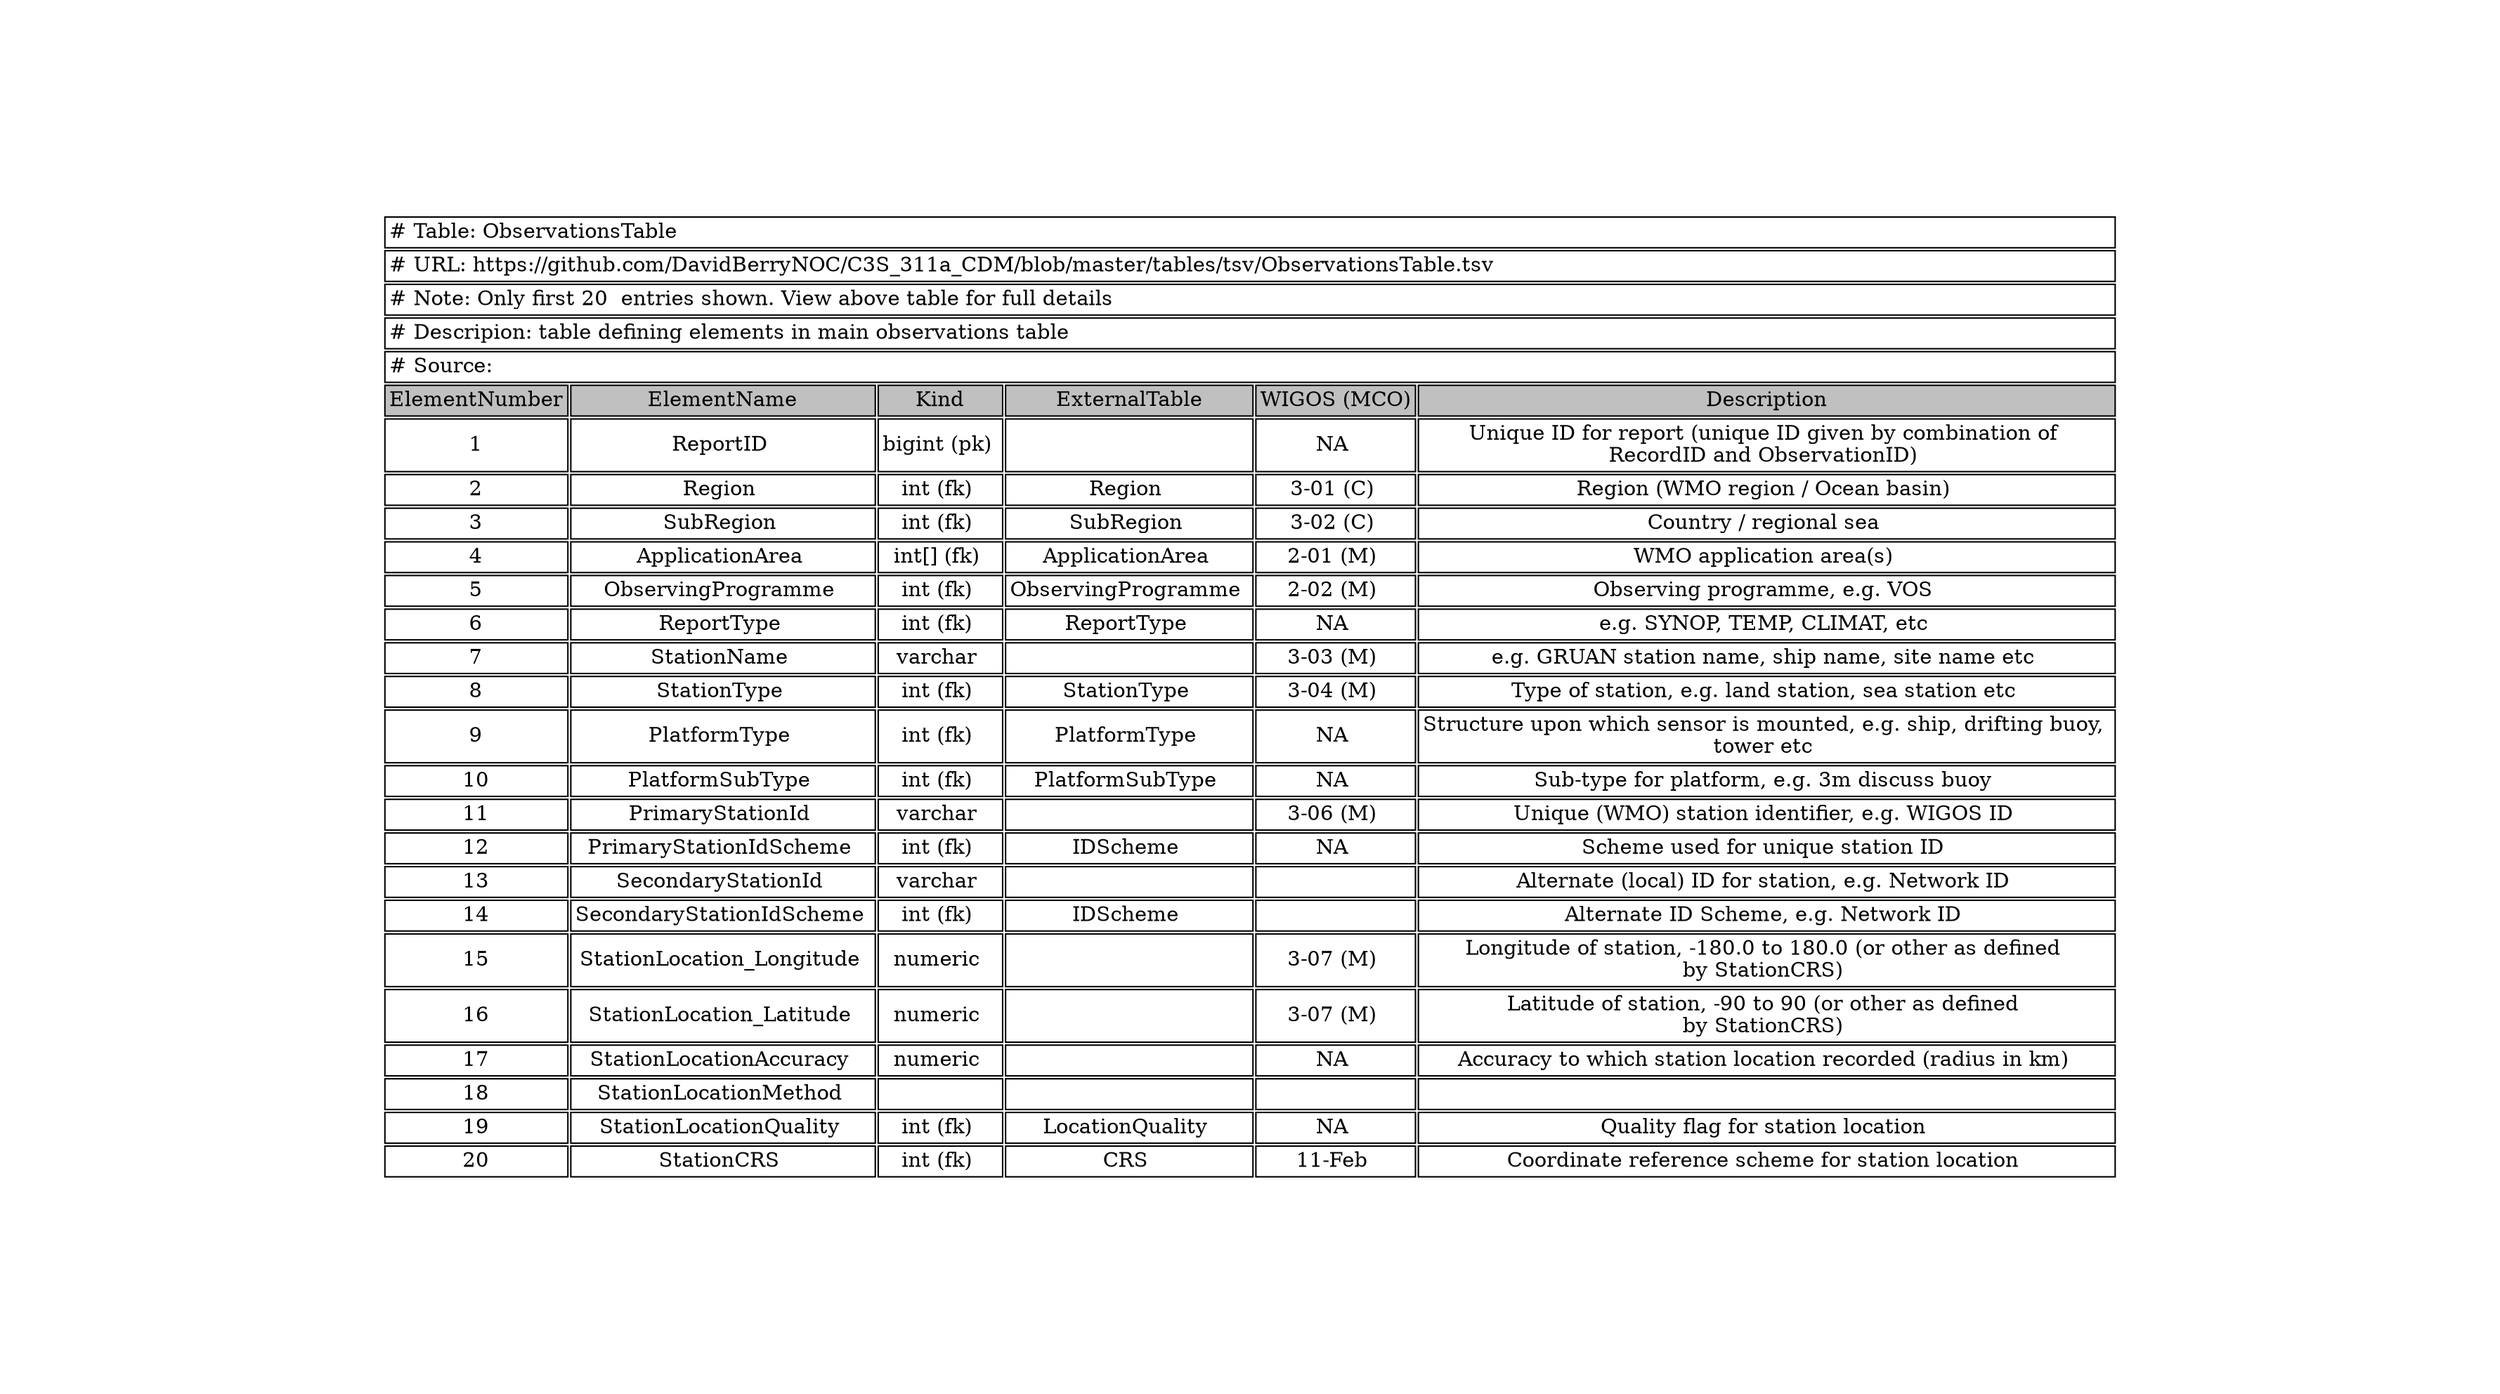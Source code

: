 digraph ObservationsTable {
node [color=white]
ObservationsTable [label=<<TABLE BORDER="0" CELLBORDER="1" CELLSPACING="2" COLOR="BLACK">
<TR><TD COLSPAN="6" ALIGN="left"># Table: ObservationsTable</TD></TR>
<TR><TD COLSPAN="6" ALIGN="left"># URL: https://github.com/DavidBerryNOC/C3S_311a_CDM/blob/master/tables/tsv/ObservationsTable.tsv</TD></TR>
<TR><TD COLSPAN="6" ALIGN="left"># Note: Only first 20  entries shown. View above table for full details</TD></TR>
<TR><TD ALIGN="left" COLSPAN="6"># Descripion: table defining elements in main observations table</TD></TR>
<TR><TD ALIGN="left" COLSPAN="6"># Source:</TD></TR>
<TR><TD BGCOLOR="GRAY">ElementNumber</TD><TD BGCOLOR="GRAY">ElementName</TD><TD BGCOLOR="GRAY">Kind</TD><TD BGCOLOR="GRAY">ExternalTable</TD><TD BGCOLOR="GRAY">WIGOS (MCO)</TD><TD BGCOLOR="GRAY">Description</TD></TR>
<TR><TD>1</TD><TD>ReportID </TD><TD>bigint (pk) </TD><TD></TD><TD>NA </TD><TD>Unique ID for report (unique ID given by combination of <BR/>RecordID and ObservationID) </TD></TR>
<TR><TD>2</TD><TD>Region </TD><TD>int (fk) </TD><TD>Region </TD><TD>3-01 (C) </TD><TD>Region (WMO region / Ocean basin) </TD></TR>
<TR><TD>3</TD><TD>SubRegion </TD><TD>int (fk) </TD><TD>SubRegion </TD><TD>3-02 (C) </TD><TD>Country / regional sea </TD></TR>
<TR><TD>4</TD><TD>ApplicationArea </TD><TD>int[] (fk) </TD><TD>ApplicationArea </TD><TD>2-01 (M) </TD><TD>WMO application area(s) </TD></TR>
<TR><TD>5</TD><TD>ObservingProgramme </TD><TD>int (fk) </TD><TD>ObservingProgramme </TD><TD>2-02 (M) </TD><TD>Observing programme, e.g. VOS </TD></TR>
<TR><TD>6</TD><TD>ReportType </TD><TD>int (fk) </TD><TD>ReportType </TD><TD>NA </TD><TD>e.g. SYNOP, TEMP, CLIMAT, etc </TD></TR>
<TR><TD>7</TD><TD>StationName </TD><TD>varchar </TD><TD></TD><TD>3-03 (M) </TD><TD>e.g. GRUAN station name, ship name, site name etc </TD></TR>
<TR><TD>8</TD><TD>StationType </TD><TD>int (fk) </TD><TD>StationType </TD><TD>3-04 (M) </TD><TD>Type of station, e.g. land station, sea station etc </TD></TR>
<TR><TD>9</TD><TD>PlatformType </TD><TD>int (fk) </TD><TD>PlatformType </TD><TD>NA </TD><TD>Structure upon which sensor is mounted, e.g. ship, drifting buoy, <BR/>tower etc </TD></TR>
<TR><TD>10</TD><TD>PlatformSubType </TD><TD>int (fk) </TD><TD>PlatformSubType </TD><TD>NA </TD><TD>Sub-type for platform, e.g. 3m discuss buoy </TD></TR>
<TR><TD>11</TD><TD>PrimaryStationId </TD><TD>varchar </TD><TD></TD><TD>3-06 (M) </TD><TD>Unique (WMO) station identifier, e.g. WIGOS ID </TD></TR>
<TR><TD>12</TD><TD>PrimaryStationIdScheme </TD><TD>int (fk) </TD><TD>IDScheme </TD><TD>NA </TD><TD>Scheme used for unique station ID </TD></TR>
<TR><TD>13</TD><TD>SecondaryStationId </TD><TD>varchar </TD><TD></TD><TD></TD><TD>Alternate (local) ID for station, e.g. Network ID </TD></TR>
<TR><TD>14</TD><TD>SecondaryStationIdScheme </TD><TD>int (fk) </TD><TD>IDScheme </TD><TD></TD><TD>Alternate ID Scheme, e.g. Network ID </TD></TR>
<TR><TD>15</TD><TD>StationLocation_Longitude </TD><TD>numeric </TD><TD></TD><TD>3-07 (M) </TD><TD>Longitude of station, -180.0 to 180.0 (or other as defined <BR/>by StationCRS) </TD></TR>
<TR><TD>16</TD><TD>StationLocation_Latitude </TD><TD>numeric </TD><TD></TD><TD>3-07 (M) </TD><TD>Latitude of station, -90 to 90 (or other as defined <BR/>by StationCRS) </TD></TR>
<TR><TD>17</TD><TD>StationLocationAccuracy </TD><TD>numeric </TD><TD></TD><TD>NA </TD><TD>Accuracy to which station location recorded (radius in km) </TD></TR>
<TR><TD>18</TD><TD>StationLocationMethod </TD><TD></TD><TD></TD><TD></TD><TD></TD></TR>
<TR><TD>19</TD><TD>StationLocationQuality </TD><TD>int (fk) </TD><TD>LocationQuality </TD><TD>NA </TD><TD>Quality flag for station location </TD></TR>
<TR><TD>20</TD><TD>StationCRS </TD><TD>int (fk) </TD><TD>CRS </TD><TD>11-Feb </TD><TD>Coordinate reference scheme for station location </TD></TR>
</TABLE>>];
}
